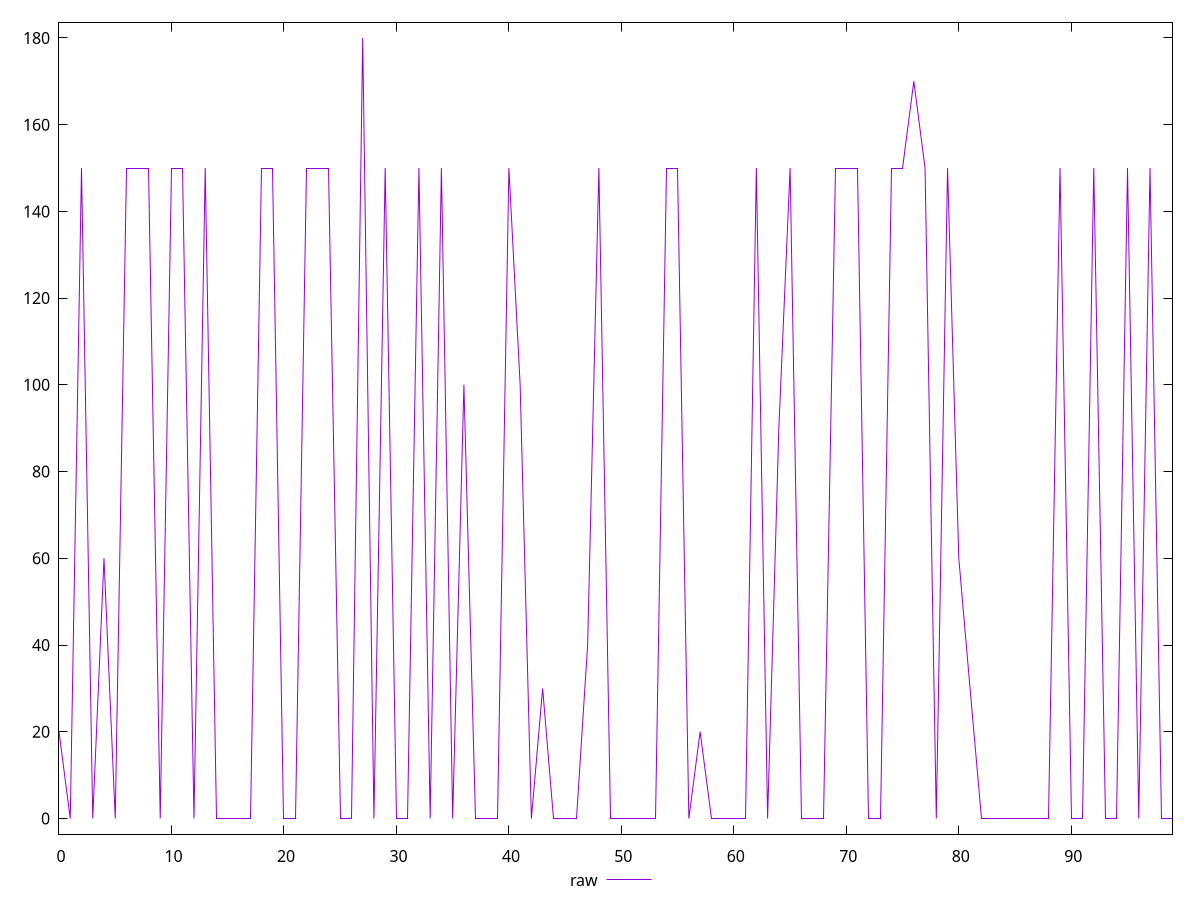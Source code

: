 reset

$raw <<EOF
0 20
1 0
2 150
3 0
4 60
5 0
6 150
7 150
8 150
9 0
10 150
11 150
12 0
13 150
14 0
15 0
16 0
17 0
18 150
19 150
20 0
21 0
22 150
23 150
24 150
25 0
26 0
27 180
28 0
29 150
30 0
31 0
32 150
33 0
34 150
35 0
36 100
37 0
38 0
39 0
40 150
41 100
42 0
43 30
44 0
45 0
46 0
47 40
48 150
49 0
50 0
51 0
52 0
53 0
54 150
55 150
56 0
57 20
58 0
59 0
60 0
61 0
62 150
63 0
64 90
65 150
66 0
67 0
68 0
69 150
70 150
71 150
72 0
73 0
74 150
75 150
76 170
77 150
78 0
79 150
80 60
81 30
82 0
83 0
84 0
85 0
86 0
87 0
88 0
89 150
90 0
91 0
92 150
93 0
94 0
95 150
96 0
97 150
98 0
99 0
EOF

set key outside below
set xrange [0:99]
set yrange [-3.6:183.6]
set trange [-3.6:183.6]
set terminal svg size 640, 500 enhanced background rgb 'white'
set output "report_00015_2021-02-09T16-11-33.973Z/unminified-css/samples/pages/raw/values.svg"

plot $raw title "raw" with line

reset
